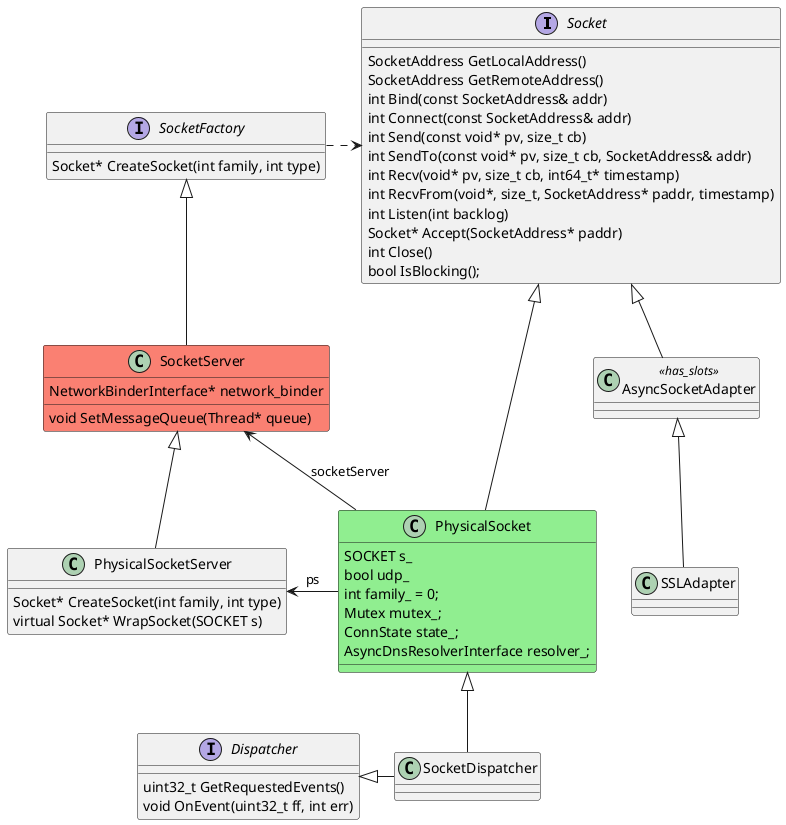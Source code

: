 @startuml socket


interface Socket
{
    SocketAddress GetLocalAddress()
    SocketAddress GetRemoteAddress()
    int Bind(const SocketAddress& addr)
    int Connect(const SocketAddress& addr)
    int Send(const void* pv, size_t cb)
    int SendTo(const void* pv, size_t cb, SocketAddress& addr)
    int Recv(void* pv, size_t cb, int64_t* timestamp)
    int RecvFrom(void*, size_t, SocketAddress* paddr, timestamp)
    int Listen(int backlog)
    Socket* Accept(SocketAddress* paddr)
    int Close()
    bool IsBlocking();
}
' note right of Socket : 没有平台相关实现 类的构造函数传入Socket

class AsyncSocketAdapter <<has_slots>>
{
}

' =================================================================



interface SocketFactory
{
    Socket* CreateSocket(int family, int type)
}

class SocketServer #Salmon
{
    NetworkBinderInterface* network_binder
    void SetMessageQueue(Thread* queue)
}

class PhysicalSocketServer
{
  Socket* CreateSocket(int family, int type)
  virtual Socket* WrapSocket(SOCKET s)
}


interface Dispatcher
{
  uint32_t GetRequestedEvents()
  void OnEvent(uint32_t ff, int err)
}


class PhysicalSocket #lightgreen
{
  SOCKET s_ 
  bool udp_
  int family_ = 0;
  Mutex mutex_;
  ConnState state_;
  AsyncDnsResolverInterface resolver_;
}

class SocketDispatcher
{
}

' =================================================================

Socket <|-- AsyncSocketAdapter
AsyncSocketAdapter <|-- SSLAdapter


SocketFactory .> Socket
SocketFactory <|-- SocketServer
SocketServer <|-- PhysicalSocketServer

Socket <|-- PhysicalSocket 
SocketServer <- PhysicalSocket : socketServer
PhysicalSocketServer <- PhysicalSocket : ps

PhysicalSocket <|-- SocketDispatcher
Dispatcher <|- SocketDispatcher



@enduml